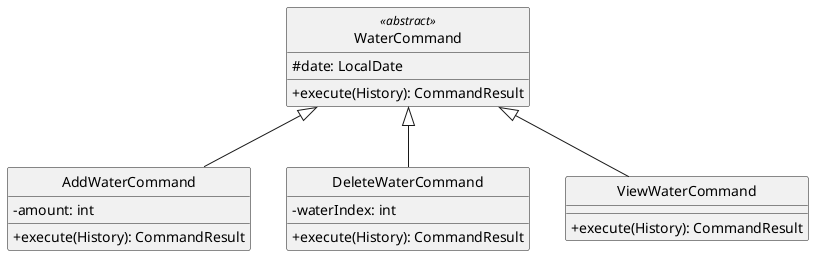 @startuml

skinparam classAttributeIconSize 0
hide circle

class WaterCommand <<abstract>> {
    # date: LocalDate
    + execute(History): CommandResult
}

class AddWaterCommand {
    - amount: int
    + execute(History): CommandResult
}

class DeleteWaterCommand {
    - waterIndex: int
    + execute(History): CommandResult
}

class ViewWaterCommand {
    + execute(History): CommandResult
}

WaterCommand <|-- AddWaterCommand
WaterCommand <|-- DeleteWaterCommand
WaterCommand <|-- ViewWaterCommand

@enduml

